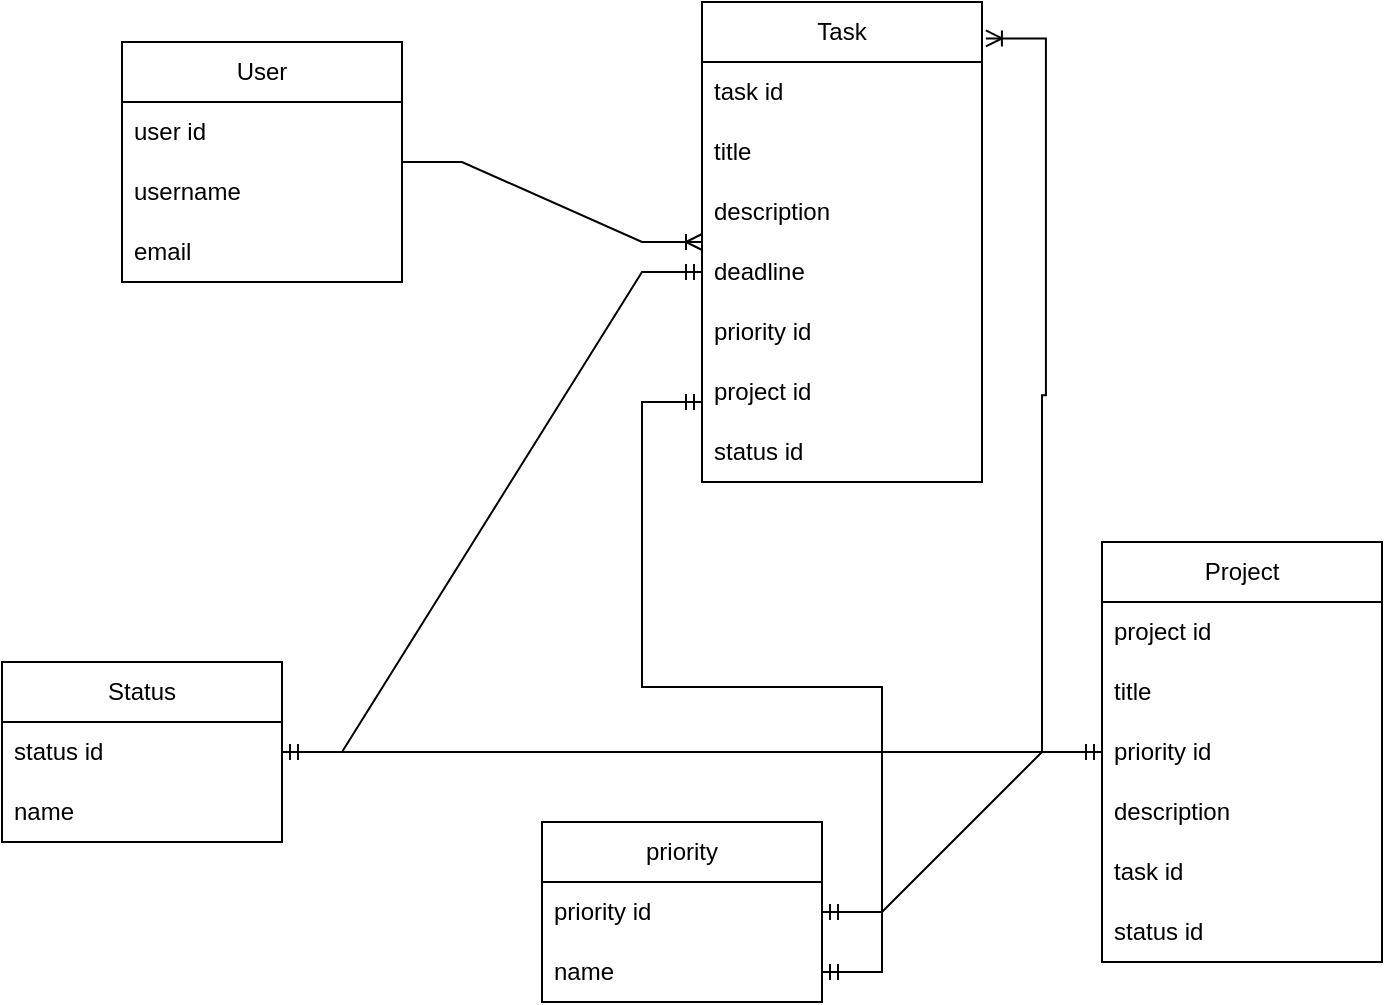 <mxfile version="23.1.1" type="device">
  <diagram id="R2lEEEUBdFMjLlhIrx00" name="Page-1">
    <mxGraphModel dx="715" dy="589" grid="1" gridSize="10" guides="1" tooltips="1" connect="1" arrows="1" fold="1" page="1" pageScale="1" pageWidth="850" pageHeight="1100" math="0" shadow="0" extFonts="Permanent Marker^https://fonts.googleapis.com/css?family=Permanent+Marker">
      <root>
        <mxCell id="0" />
        <mxCell id="1" parent="0" />
        <mxCell id="L1dghH7Cs178MpYmBK_8-1" value="User" style="swimlane;fontStyle=0;childLayout=stackLayout;horizontal=1;startSize=30;horizontalStack=0;resizeParent=1;resizeParentMax=0;resizeLast=0;collapsible=1;marginBottom=0;whiteSpace=wrap;html=1;" parent="1" vertex="1">
          <mxGeometry x="260" y="290" width="140" height="120" as="geometry" />
        </mxCell>
        <mxCell id="L1dghH7Cs178MpYmBK_8-2" value="user id" style="text;strokeColor=none;fillColor=none;align=left;verticalAlign=middle;spacingLeft=4;spacingRight=4;overflow=hidden;points=[[0,0.5],[1,0.5]];portConstraint=eastwest;rotatable=0;whiteSpace=wrap;html=1;" parent="L1dghH7Cs178MpYmBK_8-1" vertex="1">
          <mxGeometry y="30" width="140" height="30" as="geometry" />
        </mxCell>
        <mxCell id="L1dghH7Cs178MpYmBK_8-3" value="username" style="text;strokeColor=none;fillColor=none;align=left;verticalAlign=middle;spacingLeft=4;spacingRight=4;overflow=hidden;points=[[0,0.5],[1,0.5]];portConstraint=eastwest;rotatable=0;whiteSpace=wrap;html=1;" parent="L1dghH7Cs178MpYmBK_8-1" vertex="1">
          <mxGeometry y="60" width="140" height="30" as="geometry" />
        </mxCell>
        <mxCell id="L1dghH7Cs178MpYmBK_8-4" value="email" style="text;strokeColor=none;fillColor=none;align=left;verticalAlign=middle;spacingLeft=4;spacingRight=4;overflow=hidden;points=[[0,0.5],[1,0.5]];portConstraint=eastwest;rotatable=0;whiteSpace=wrap;html=1;" parent="L1dghH7Cs178MpYmBK_8-1" vertex="1">
          <mxGeometry y="90" width="140" height="30" as="geometry" />
        </mxCell>
        <mxCell id="L1dghH7Cs178MpYmBK_8-6" value="Task" style="swimlane;fontStyle=0;childLayout=stackLayout;horizontal=1;startSize=30;horizontalStack=0;resizeParent=1;resizeParentMax=0;resizeLast=0;collapsible=1;marginBottom=0;whiteSpace=wrap;html=1;" parent="1" vertex="1">
          <mxGeometry x="550" y="270" width="140" height="240" as="geometry" />
        </mxCell>
        <mxCell id="L1dghH7Cs178MpYmBK_8-7" value="task id" style="text;strokeColor=none;fillColor=none;align=left;verticalAlign=middle;spacingLeft=4;spacingRight=4;overflow=hidden;points=[[0,0.5],[1,0.5]];portConstraint=eastwest;rotatable=0;whiteSpace=wrap;html=1;" parent="L1dghH7Cs178MpYmBK_8-6" vertex="1">
          <mxGeometry y="30" width="140" height="30" as="geometry" />
        </mxCell>
        <mxCell id="L1dghH7Cs178MpYmBK_8-8" value="title" style="text;strokeColor=none;fillColor=none;align=left;verticalAlign=middle;spacingLeft=4;spacingRight=4;overflow=hidden;points=[[0,0.5],[1,0.5]];portConstraint=eastwest;rotatable=0;whiteSpace=wrap;html=1;" parent="L1dghH7Cs178MpYmBK_8-6" vertex="1">
          <mxGeometry y="60" width="140" height="30" as="geometry" />
        </mxCell>
        <mxCell id="L1dghH7Cs178MpYmBK_8-9" value="description" style="text;strokeColor=none;fillColor=none;align=left;verticalAlign=middle;spacingLeft=4;spacingRight=4;overflow=hidden;points=[[0,0.5],[1,0.5]];portConstraint=eastwest;rotatable=0;whiteSpace=wrap;html=1;" parent="L1dghH7Cs178MpYmBK_8-6" vertex="1">
          <mxGeometry y="90" width="140" height="30" as="geometry" />
        </mxCell>
        <mxCell id="L1dghH7Cs178MpYmBK_8-10" value="deadline" style="text;strokeColor=none;fillColor=none;align=left;verticalAlign=middle;spacingLeft=4;spacingRight=4;overflow=hidden;points=[[0,0.5],[1,0.5]];portConstraint=eastwest;rotatable=0;whiteSpace=wrap;html=1;" parent="L1dghH7Cs178MpYmBK_8-6" vertex="1">
          <mxGeometry y="120" width="140" height="30" as="geometry" />
        </mxCell>
        <mxCell id="L1dghH7Cs178MpYmBK_8-11" value="priority id" style="text;strokeColor=none;fillColor=none;align=left;verticalAlign=middle;spacingLeft=4;spacingRight=4;overflow=hidden;points=[[0,0.5],[1,0.5]];portConstraint=eastwest;rotatable=0;whiteSpace=wrap;html=1;" parent="L1dghH7Cs178MpYmBK_8-6" vertex="1">
          <mxGeometry y="150" width="140" height="30" as="geometry" />
        </mxCell>
        <mxCell id="HivI4b7t5R_IxzfuMRzC-16" value="project id" style="text;strokeColor=none;fillColor=none;align=left;verticalAlign=middle;spacingLeft=4;spacingRight=4;overflow=hidden;points=[[0,0.5],[1,0.5]];portConstraint=eastwest;rotatable=0;whiteSpace=wrap;html=1;" vertex="1" parent="L1dghH7Cs178MpYmBK_8-6">
          <mxGeometry y="180" width="140" height="30" as="geometry" />
        </mxCell>
        <mxCell id="L1dghH7Cs178MpYmBK_8-12" value="status id" style="text;strokeColor=none;fillColor=none;align=left;verticalAlign=middle;spacingLeft=4;spacingRight=4;overflow=hidden;points=[[0,0.5],[1,0.5]];portConstraint=eastwest;rotatable=0;whiteSpace=wrap;html=1;" parent="L1dghH7Cs178MpYmBK_8-6" vertex="1">
          <mxGeometry y="210" width="140" height="30" as="geometry" />
        </mxCell>
        <mxCell id="L1dghH7Cs178MpYmBK_8-13" value="Project" style="swimlane;fontStyle=0;childLayout=stackLayout;horizontal=1;startSize=30;horizontalStack=0;resizeParent=1;resizeParentMax=0;resizeLast=0;collapsible=1;marginBottom=0;whiteSpace=wrap;html=1;" parent="1" vertex="1">
          <mxGeometry x="750" y="540" width="140" height="210" as="geometry" />
        </mxCell>
        <mxCell id="L1dghH7Cs178MpYmBK_8-14" value="project id" style="text;strokeColor=none;fillColor=none;align=left;verticalAlign=middle;spacingLeft=4;spacingRight=4;overflow=hidden;points=[[0,0.5],[1,0.5]];portConstraint=eastwest;rotatable=0;whiteSpace=wrap;html=1;" parent="L1dghH7Cs178MpYmBK_8-13" vertex="1">
          <mxGeometry y="30" width="140" height="30" as="geometry" />
        </mxCell>
        <mxCell id="L1dghH7Cs178MpYmBK_8-15" value="title" style="text;strokeColor=none;fillColor=none;align=left;verticalAlign=middle;spacingLeft=4;spacingRight=4;overflow=hidden;points=[[0,0.5],[1,0.5]];portConstraint=eastwest;rotatable=0;whiteSpace=wrap;html=1;" parent="L1dghH7Cs178MpYmBK_8-13" vertex="1">
          <mxGeometry y="60" width="140" height="30" as="geometry" />
        </mxCell>
        <mxCell id="HivI4b7t5R_IxzfuMRzC-26" value="priority id" style="text;strokeColor=none;fillColor=none;align=left;verticalAlign=middle;spacingLeft=4;spacingRight=4;overflow=hidden;points=[[0,0.5],[1,0.5]];portConstraint=eastwest;rotatable=0;whiteSpace=wrap;html=1;" vertex="1" parent="L1dghH7Cs178MpYmBK_8-13">
          <mxGeometry y="90" width="140" height="30" as="geometry" />
        </mxCell>
        <mxCell id="HivI4b7t5R_IxzfuMRzC-17" value="description&amp;nbsp;" style="text;strokeColor=none;fillColor=none;align=left;verticalAlign=middle;spacingLeft=4;spacingRight=4;overflow=hidden;points=[[0,0.5],[1,0.5]];portConstraint=eastwest;rotatable=0;whiteSpace=wrap;html=1;" vertex="1" parent="L1dghH7Cs178MpYmBK_8-13">
          <mxGeometry y="120" width="140" height="30" as="geometry" />
        </mxCell>
        <mxCell id="HivI4b7t5R_IxzfuMRzC-25" value="task id" style="text;strokeColor=none;fillColor=none;align=left;verticalAlign=middle;spacingLeft=4;spacingRight=4;overflow=hidden;points=[[0,0.5],[1,0.5]];portConstraint=eastwest;rotatable=0;whiteSpace=wrap;html=1;" vertex="1" parent="L1dghH7Cs178MpYmBK_8-13">
          <mxGeometry y="150" width="140" height="30" as="geometry" />
        </mxCell>
        <mxCell id="L1dghH7Cs178MpYmBK_8-16" value="status id" style="text;strokeColor=none;fillColor=none;align=left;verticalAlign=middle;spacingLeft=4;spacingRight=4;overflow=hidden;points=[[0,0.5],[1,0.5]];portConstraint=eastwest;rotatable=0;whiteSpace=wrap;html=1;" parent="L1dghH7Cs178MpYmBK_8-13" vertex="1">
          <mxGeometry y="180" width="140" height="30" as="geometry" />
        </mxCell>
        <mxCell id="L1dghH7Cs178MpYmBK_8-17" value="priority" style="swimlane;fontStyle=0;childLayout=stackLayout;horizontal=1;startSize=30;horizontalStack=0;resizeParent=1;resizeParentMax=0;resizeLast=0;collapsible=1;marginBottom=0;whiteSpace=wrap;html=1;" parent="1" vertex="1">
          <mxGeometry x="470" y="680" width="140" height="90" as="geometry" />
        </mxCell>
        <mxCell id="L1dghH7Cs178MpYmBK_8-18" value="priority id" style="text;strokeColor=none;fillColor=none;align=left;verticalAlign=middle;spacingLeft=4;spacingRight=4;overflow=hidden;points=[[0,0.5],[1,0.5]];portConstraint=eastwest;rotatable=0;whiteSpace=wrap;html=1;" parent="L1dghH7Cs178MpYmBK_8-17" vertex="1">
          <mxGeometry y="30" width="140" height="30" as="geometry" />
        </mxCell>
        <mxCell id="L1dghH7Cs178MpYmBK_8-19" value="name" style="text;strokeColor=none;fillColor=none;align=left;verticalAlign=middle;spacingLeft=4;spacingRight=4;overflow=hidden;points=[[0,0.5],[1,0.5]];portConstraint=eastwest;rotatable=0;whiteSpace=wrap;html=1;" parent="L1dghH7Cs178MpYmBK_8-17" vertex="1">
          <mxGeometry y="60" width="140" height="30" as="geometry" />
        </mxCell>
        <mxCell id="L1dghH7Cs178MpYmBK_8-21" value="Status" style="swimlane;fontStyle=0;childLayout=stackLayout;horizontal=1;startSize=30;horizontalStack=0;resizeParent=1;resizeParentMax=0;resizeLast=0;collapsible=1;marginBottom=0;whiteSpace=wrap;html=1;" parent="1" vertex="1">
          <mxGeometry x="200" y="600" width="140" height="90" as="geometry" />
        </mxCell>
        <mxCell id="L1dghH7Cs178MpYmBK_8-22" value="status id" style="text;strokeColor=none;fillColor=none;align=left;verticalAlign=middle;spacingLeft=4;spacingRight=4;overflow=hidden;points=[[0,0.5],[1,0.5]];portConstraint=eastwest;rotatable=0;whiteSpace=wrap;html=1;" parent="L1dghH7Cs178MpYmBK_8-21" vertex="1">
          <mxGeometry y="30" width="140" height="30" as="geometry" />
        </mxCell>
        <mxCell id="L1dghH7Cs178MpYmBK_8-23" value="name" style="text;strokeColor=none;fillColor=none;align=left;verticalAlign=middle;spacingLeft=4;spacingRight=4;overflow=hidden;points=[[0,0.5],[1,0.5]];portConstraint=eastwest;rotatable=0;whiteSpace=wrap;html=1;" parent="L1dghH7Cs178MpYmBK_8-21" vertex="1">
          <mxGeometry y="60" width="140" height="30" as="geometry" />
        </mxCell>
        <mxCell id="HivI4b7t5R_IxzfuMRzC-2" value="" style="edgeStyle=entityRelationEdgeStyle;fontSize=12;html=1;endArrow=ERoneToMany;rounded=0;" edge="1" parent="1" source="L1dghH7Cs178MpYmBK_8-1">
          <mxGeometry width="100" height="100" relative="1" as="geometry">
            <mxPoint x="450" y="490" as="sourcePoint" />
            <mxPoint x="550" y="390" as="targetPoint" />
          </mxGeometry>
        </mxCell>
        <mxCell id="HivI4b7t5R_IxzfuMRzC-4" value="" style="edgeStyle=entityRelationEdgeStyle;fontSize=12;html=1;endArrow=ERoneToMany;rounded=0;entryX=1.014;entryY=0.076;entryDx=0;entryDy=0;entryPerimeter=0;" edge="1" parent="1" source="L1dghH7Cs178MpYmBK_8-13" target="L1dghH7Cs178MpYmBK_8-6">
          <mxGeometry width="100" height="100" relative="1" as="geometry">
            <mxPoint x="730" y="520" as="sourcePoint" />
            <mxPoint x="510" y="500" as="targetPoint" />
            <Array as="points">
              <mxPoint x="740" y="440" />
              <mxPoint x="770" y="460" />
              <mxPoint x="730" y="350" />
              <mxPoint x="760" y="460" />
            </Array>
          </mxGeometry>
        </mxCell>
        <mxCell id="HivI4b7t5R_IxzfuMRzC-18" value="" style="edgeStyle=entityRelationEdgeStyle;fontSize=12;html=1;endArrow=ERmandOne;startArrow=ERmandOne;rounded=0;entryX=0;entryY=0.5;entryDx=0;entryDy=0;" edge="1" parent="1" source="L1dghH7Cs178MpYmBK_8-21" target="L1dghH7Cs178MpYmBK_8-10">
          <mxGeometry width="100" height="100" relative="1" as="geometry">
            <mxPoint x="430" y="600" as="sourcePoint" />
            <mxPoint x="510" y="430" as="targetPoint" />
          </mxGeometry>
        </mxCell>
        <mxCell id="HivI4b7t5R_IxzfuMRzC-19" value="" style="edgeStyle=entityRelationEdgeStyle;fontSize=12;html=1;endArrow=ERmandOne;startArrow=ERmandOne;rounded=0;" edge="1" parent="1" source="L1dghH7Cs178MpYmBK_8-21" target="L1dghH7Cs178MpYmBK_8-13">
          <mxGeometry width="100" height="100" relative="1" as="geometry">
            <mxPoint x="430" y="600" as="sourcePoint" />
            <mxPoint x="530" y="500" as="targetPoint" />
          </mxGeometry>
        </mxCell>
        <mxCell id="HivI4b7t5R_IxzfuMRzC-20" value="" style="edgeStyle=entityRelationEdgeStyle;fontSize=12;html=1;endArrow=ERmandOne;startArrow=ERmandOne;rounded=0;" edge="1" parent="1" source="L1dghH7Cs178MpYmBK_8-17" target="L1dghH7Cs178MpYmBK_8-13">
          <mxGeometry width="100" height="100" relative="1" as="geometry">
            <mxPoint x="430" y="600" as="sourcePoint" />
            <mxPoint x="530" y="500" as="targetPoint" />
          </mxGeometry>
        </mxCell>
        <mxCell id="HivI4b7t5R_IxzfuMRzC-24" value="" style="edgeStyle=entityRelationEdgeStyle;fontSize=12;html=1;endArrow=ERmandOne;startArrow=ERmandOne;rounded=0;exitX=1;exitY=0.5;exitDx=0;exitDy=0;" edge="1" parent="1" source="L1dghH7Cs178MpYmBK_8-19">
          <mxGeometry width="100" height="100" relative="1" as="geometry">
            <mxPoint x="470" y="700" as="sourcePoint" />
            <mxPoint x="550" y="470" as="targetPoint" />
          </mxGeometry>
        </mxCell>
      </root>
    </mxGraphModel>
  </diagram>
</mxfile>
